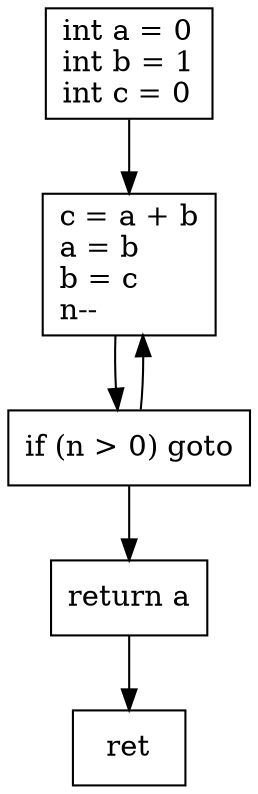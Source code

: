 digraph G {
	1 [ shape=rectangle label="int a = 0\lint b = 1\lint c = 0\l" ]
	2 [ shape=rectangle label="c = a + b\la = b\lb = c\ln--\l" ]
	3 [ shape=rectangle label="if (n > 0) goto\l" ]
	4 [ shape=rectangle label="return a" ]
	5 [ shape=rectangle label="ret" ]
	1 -> 2
	2 -> 3
	3 -> 2
	3 -> 4
	4 -> 5
}
